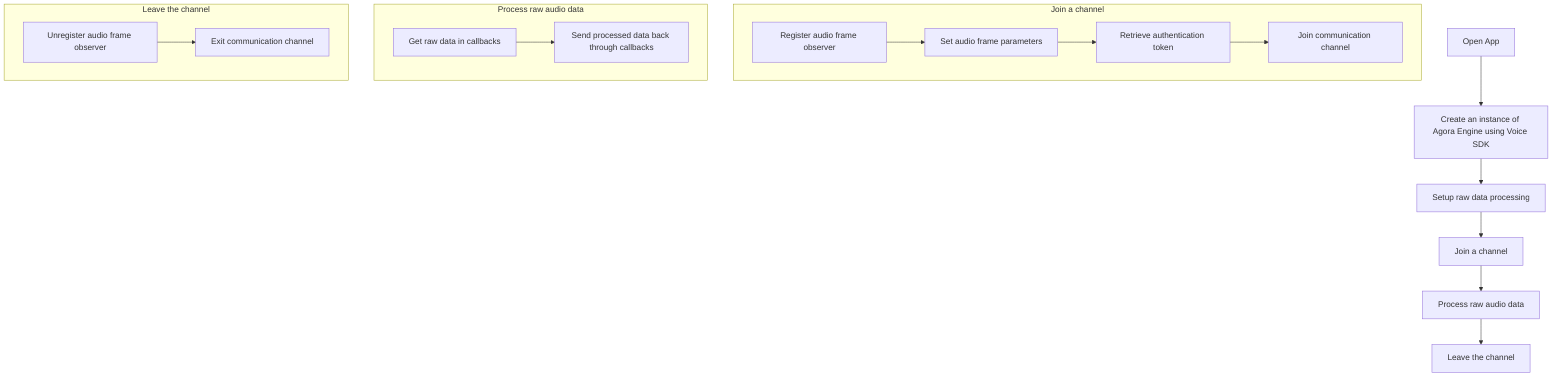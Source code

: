 flowchart TB
  A[Open App] --> B[Create an instance of Agora Engine using Voice SDK]
  B --> C[Setup raw data processing]
  C --> D[Join a channel]
  D --> E[Process raw audio data]
  E --> F[Leave the channel]

  subgraph D1 [Join a channel]
    D1a[Register audio frame observer] --> D1b[Set audio frame parameters]
    D1b --> D1c[Retrieve authentication token]
    D1c --> D1d[Join communication channel]
  end

  subgraph E1 [Process raw audio data]
    E1a[Get raw data in callbacks] --> E1b[Send processed data back through callbacks]
  end

  subgraph F1 [Leave the channel]
    F1a[Unregister audio frame observer] --> F1b[Exit communication channel]
  end